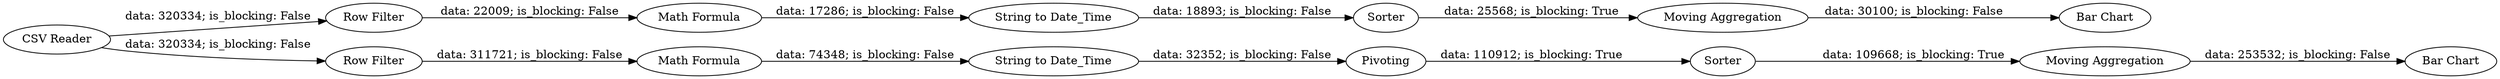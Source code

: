 digraph {
	"-8374171235205312485_103" [label="Bar Chart"]
	"-8374171235205312485_116" [label=Sorter]
	"-8374171235205312485_107" [label="Row Filter"]
	"-8374171235205312485_114" [label="Math Formula"]
	"-8374171235205312485_108" [label="Moving Aggregation"]
	"-8374171235205312485_115" [label="String to Date_Time"]
	"-8374171235205312485_112" [label=Pivoting]
	"-8374171235205312485_118" [label="Bar Chart"]
	"-8374171235205312485_109" [label=Sorter]
	"-8374171235205312485_113" [label="Row Filter"]
	"-8374171235205312485_111" [label="String to Date_Time"]
	"-8374171235205312485_106" [label="CSV Reader"]
	"-8374171235205312485_117" [label="Moving Aggregation"]
	"-8374171235205312485_110" [label="Math Formula"]
	"-8374171235205312485_117" -> "-8374171235205312485_118" [label="data: 253532; is_blocking: False"]
	"-8374171235205312485_112" -> "-8374171235205312485_116" [label="data: 110912; is_blocking: True"]
	"-8374171235205312485_114" -> "-8374171235205312485_115" [label="data: 74348; is_blocking: False"]
	"-8374171235205312485_116" -> "-8374171235205312485_117" [label="data: 109668; is_blocking: True"]
	"-8374171235205312485_106" -> "-8374171235205312485_107" [label="data: 320334; is_blocking: False"]
	"-8374171235205312485_107" -> "-8374171235205312485_110" [label="data: 22009; is_blocking: False"]
	"-8374171235205312485_115" -> "-8374171235205312485_112" [label="data: 32352; is_blocking: False"]
	"-8374171235205312485_109" -> "-8374171235205312485_108" [label="data: 25568; is_blocking: True"]
	"-8374171235205312485_111" -> "-8374171235205312485_109" [label="data: 18893; is_blocking: False"]
	"-8374171235205312485_110" -> "-8374171235205312485_111" [label="data: 17286; is_blocking: False"]
	"-8374171235205312485_113" -> "-8374171235205312485_114" [label="data: 311721; is_blocking: False"]
	"-8374171235205312485_108" -> "-8374171235205312485_103" [label="data: 30100; is_blocking: False"]
	"-8374171235205312485_106" -> "-8374171235205312485_113" [label="data: 320334; is_blocking: False"]
	rankdir=LR
}
